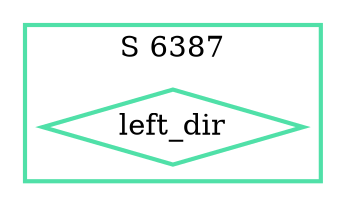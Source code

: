 digraph G {
  ratio=0.500000;
  "UV left_dir (6387)" [shape=diamond, label="left_dir", color="#50E0A8",
                        style=bold];
  
  subgraph cluster_6387 { label="S 6387";
    color="#50E0A8";
    style=bold;
    "UV left_dir (6387)"; };
  
  
  }